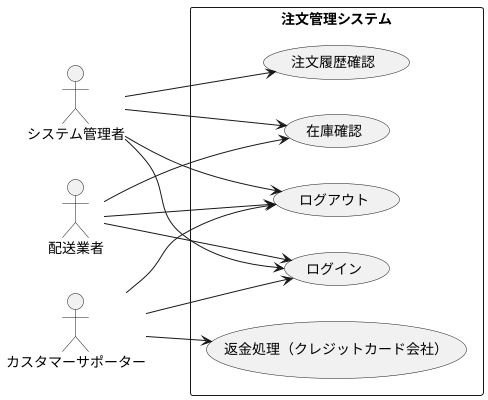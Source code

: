 @startuml 注文管理システム
left to right direction

' アクター定義
actor システム管理者
actor 配送業者
actor カスタマーサポーター

rectangle 注文管理システム {
  usecase "ログイン" as UC_Login
  usecase "ログアウト" as UC_Logout
  usecase "注文履歴確認" as UC_CheckHistory
  usecase "在庫確認" as UC_CheckStock
  usecase "返金処理（クレジットカード会社）" as UC_Refund
}

' システム管理者のユースケース
システム管理者 --> UC_Login
システム管理者 --> UC_Logout
システム管理者 --> UC_CheckHistory
システム管理者 --> UC_CheckStock

' カスタマーサポーターのユースケース
カスタマーサポーター --> UC_Login
カスタマーサポーター --> UC_Logout
カスタマーサポーター --> UC_Refund

' 配送業者のユースケース
配送業者 --> UC_Login
配送業者 --> UC_Logout
配送業者 --> UC_CheckStock

@enduml